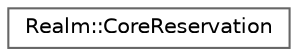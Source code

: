 digraph "Graphical Class Hierarchy"
{
 // LATEX_PDF_SIZE
  bgcolor="transparent";
  edge [fontname=Helvetica,fontsize=10,labelfontname=Helvetica,labelfontsize=10];
  node [fontname=Helvetica,fontsize=10,shape=box,height=0.2,width=0.4];
  rankdir="LR";
  Node0 [id="Node000000",label="Realm::CoreReservation",height=0.2,width=0.4,color="grey40", fillcolor="white", style="filled",URL="$classRealm_1_1CoreReservation.html",tooltip=" "];
}
